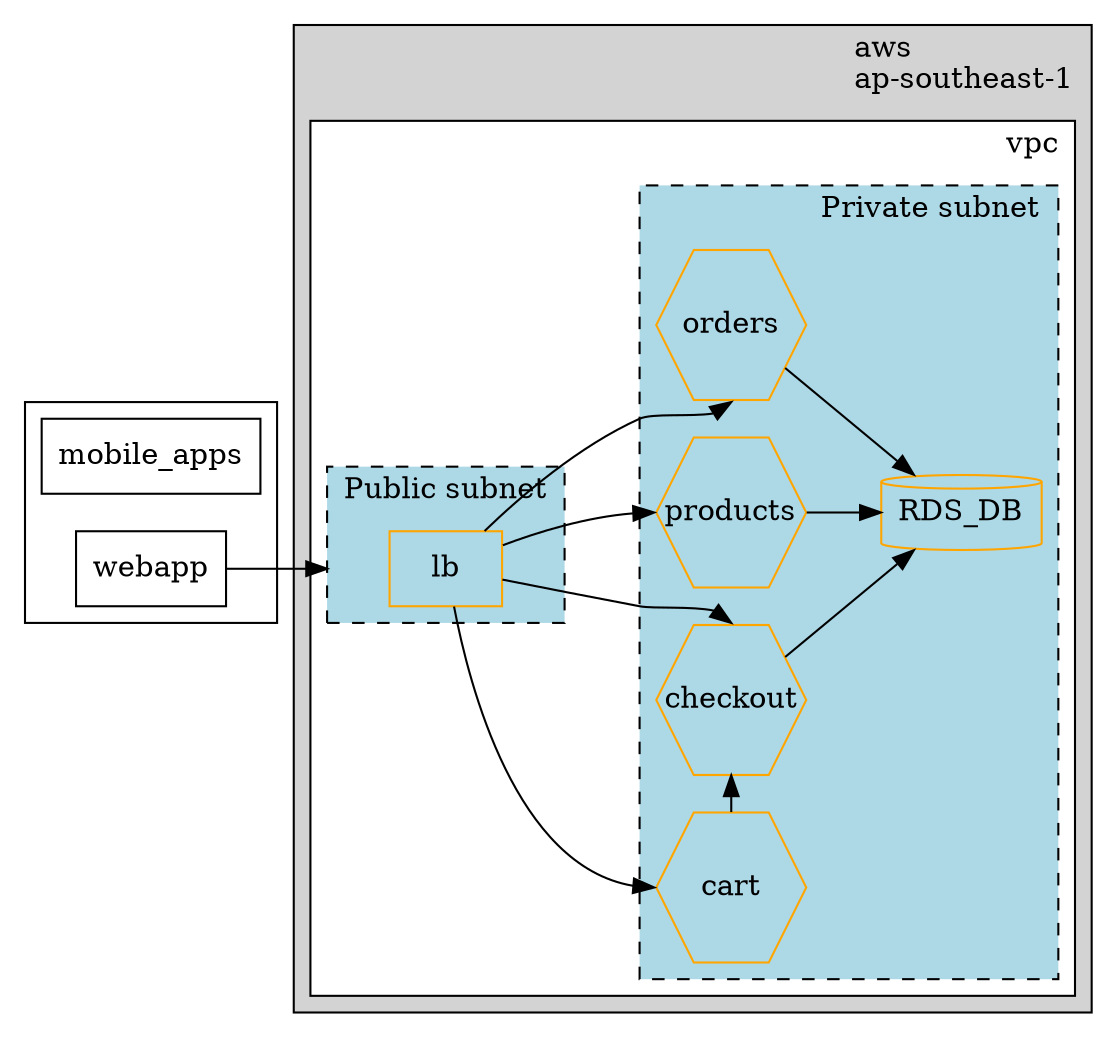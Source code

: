 digraph microservices{
rankdir=LR; 
compound=true;
node[shape=rectangle]
subgraph cluster_clientside{
    {rank=same mobile_apps webapp }
    mobile_apps, webapp;
}
subgraph cluster_aws {
    bgcolor=lightgrey;
    node[color=orange]
    label = "aws\lap-southeast-1";
    labeljust="r"   

    subgraph cluster_vpc {
      bgcolor=white;
      label = "vpc";
    subgraph cluster_lb {
        bgcolor=lightblue;
        style=dashed;
      label = "Public subnet";
      lb;
    }
    subgraph cluster_gc_1 {
        style=dashed;
        bgcolor=lightblue;
        {rank=same orders products cart checkout }
        label = "Private subnet";
        orders, products, cart, checkout [shape=hexagon, fixedsize=true, width=1, height=1]
        RDS_DB [shape=cylinder]
    }
    }
  }
//{mobile_apps, webapp} -> lb 
webapp -> lb [lhead=cluster_lb];
lb -> orders:s, products:w, cart:w, checkout:n
orders, products, checkout -> RDS_DB;
cart-> checkout
}
